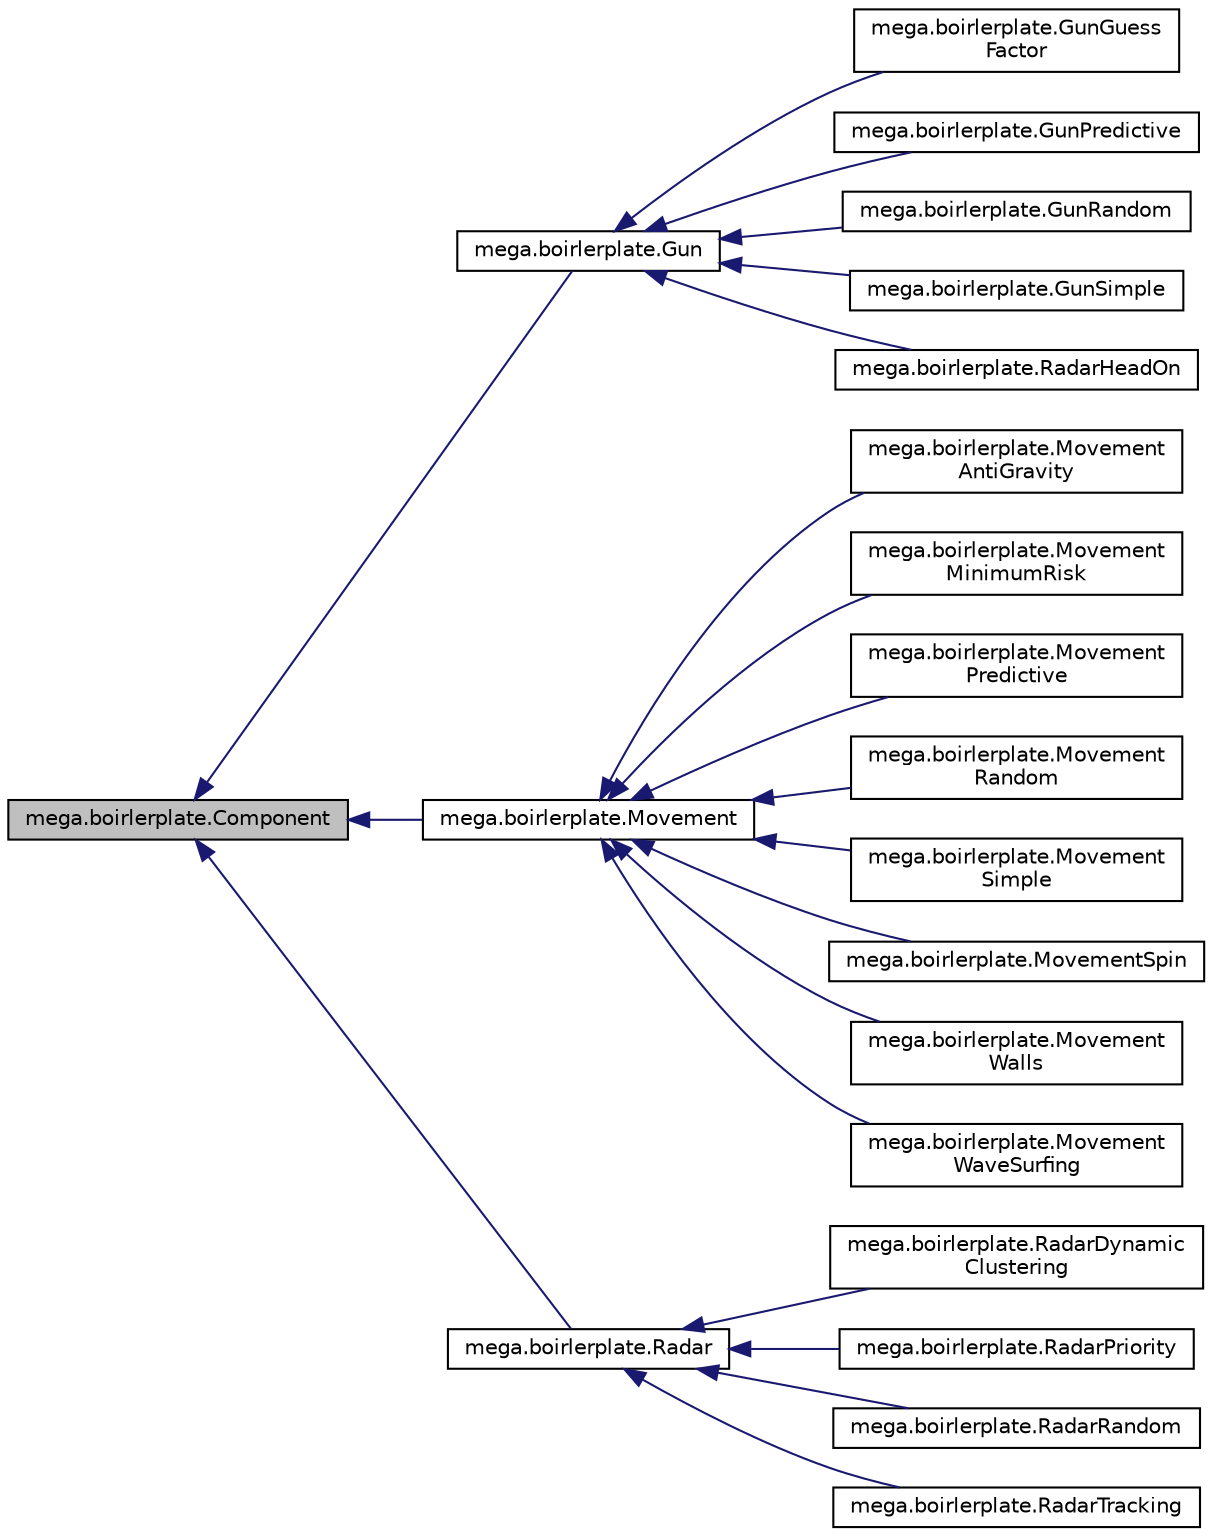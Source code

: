 digraph "mega.boirlerplate.Component"
{
  edge [fontname="Helvetica",fontsize="10",labelfontname="Helvetica",labelfontsize="10"];
  node [fontname="Helvetica",fontsize="10",shape=record];
  rankdir="LR";
  Node0 [label="mega.boirlerplate.Component",height=0.2,width=0.4,color="black", fillcolor="grey75", style="filled", fontcolor="black"];
  Node0 -> Node1 [dir="back",color="midnightblue",fontsize="10",style="solid"];
  Node1 [label="mega.boirlerplate.Gun",height=0.2,width=0.4,color="black", fillcolor="white", style="filled",URL="$classmega_1_1boirlerplate_1_1_gun.html"];
  Node1 -> Node2 [dir="back",color="midnightblue",fontsize="10",style="solid"];
  Node2 [label="mega.boirlerplate.GunGuess\lFactor",height=0.2,width=0.4,color="black", fillcolor="white", style="filled",URL="$classmega_1_1boirlerplate_1_1_gun_guess_factor.html"];
  Node1 -> Node3 [dir="back",color="midnightblue",fontsize="10",style="solid"];
  Node3 [label="mega.boirlerplate.GunPredictive",height=0.2,width=0.4,color="black", fillcolor="white", style="filled",URL="$classmega_1_1boirlerplate_1_1_gun_predictive.html"];
  Node1 -> Node4 [dir="back",color="midnightblue",fontsize="10",style="solid"];
  Node4 [label="mega.boirlerplate.GunRandom",height=0.2,width=0.4,color="black", fillcolor="white", style="filled",URL="$classmega_1_1boirlerplate_1_1_gun_random.html"];
  Node1 -> Node5 [dir="back",color="midnightblue",fontsize="10",style="solid"];
  Node5 [label="mega.boirlerplate.GunSimple",height=0.2,width=0.4,color="black", fillcolor="white", style="filled",URL="$classmega_1_1boirlerplate_1_1_gun_simple.html"];
  Node1 -> Node6 [dir="back",color="midnightblue",fontsize="10",style="solid"];
  Node6 [label="mega.boirlerplate.RadarHeadOn",height=0.2,width=0.4,color="black", fillcolor="white", style="filled",URL="$classmega_1_1boirlerplate_1_1_radar_head_on.html"];
  Node0 -> Node7 [dir="back",color="midnightblue",fontsize="10",style="solid"];
  Node7 [label="mega.boirlerplate.Movement",height=0.2,width=0.4,color="black", fillcolor="white", style="filled",URL="$classmega_1_1boirlerplate_1_1_movement.html"];
  Node7 -> Node8 [dir="back",color="midnightblue",fontsize="10",style="solid"];
  Node8 [label="mega.boirlerplate.Movement\lAntiGravity",height=0.2,width=0.4,color="black", fillcolor="white", style="filled",URL="$classmega_1_1boirlerplate_1_1_movement_anti_gravity.html"];
  Node7 -> Node9 [dir="back",color="midnightblue",fontsize="10",style="solid"];
  Node9 [label="mega.boirlerplate.Movement\lMinimumRisk",height=0.2,width=0.4,color="black", fillcolor="white", style="filled",URL="$classmega_1_1boirlerplate_1_1_movement_minimum_risk.html"];
  Node7 -> Node10 [dir="back",color="midnightblue",fontsize="10",style="solid"];
  Node10 [label="mega.boirlerplate.Movement\lPredictive",height=0.2,width=0.4,color="black", fillcolor="white", style="filled",URL="$classmega_1_1boirlerplate_1_1_movement_predictive.html"];
  Node7 -> Node11 [dir="back",color="midnightblue",fontsize="10",style="solid"];
  Node11 [label="mega.boirlerplate.Movement\lRandom",height=0.2,width=0.4,color="black", fillcolor="white", style="filled",URL="$classmega_1_1boirlerplate_1_1_movement_random.html"];
  Node7 -> Node12 [dir="back",color="midnightblue",fontsize="10",style="solid"];
  Node12 [label="mega.boirlerplate.Movement\lSimple",height=0.2,width=0.4,color="black", fillcolor="white", style="filled",URL="$classmega_1_1boirlerplate_1_1_movement_simple.html"];
  Node7 -> Node13 [dir="back",color="midnightblue",fontsize="10",style="solid"];
  Node13 [label="mega.boirlerplate.MovementSpin",height=0.2,width=0.4,color="black", fillcolor="white", style="filled",URL="$classmega_1_1boirlerplate_1_1_movement_spin.html"];
  Node7 -> Node14 [dir="back",color="midnightblue",fontsize="10",style="solid"];
  Node14 [label="mega.boirlerplate.Movement\lWalls",height=0.2,width=0.4,color="black", fillcolor="white", style="filled",URL="$classmega_1_1boirlerplate_1_1_movement_walls.html"];
  Node7 -> Node15 [dir="back",color="midnightblue",fontsize="10",style="solid"];
  Node15 [label="mega.boirlerplate.Movement\lWaveSurfing",height=0.2,width=0.4,color="black", fillcolor="white", style="filled",URL="$classmega_1_1boirlerplate_1_1_movement_wave_surfing.html"];
  Node0 -> Node16 [dir="back",color="midnightblue",fontsize="10",style="solid"];
  Node16 [label="mega.boirlerplate.Radar",height=0.2,width=0.4,color="black", fillcolor="white", style="filled",URL="$classmega_1_1boirlerplate_1_1_radar.html"];
  Node16 -> Node17 [dir="back",color="midnightblue",fontsize="10",style="solid"];
  Node17 [label="mega.boirlerplate.RadarDynamic\lClustering",height=0.2,width=0.4,color="black", fillcolor="white", style="filled",URL="$classmega_1_1boirlerplate_1_1_radar_dynamic_clustering.html"];
  Node16 -> Node18 [dir="back",color="midnightblue",fontsize="10",style="solid"];
  Node18 [label="mega.boirlerplate.RadarPriority",height=0.2,width=0.4,color="black", fillcolor="white", style="filled",URL="$classmega_1_1boirlerplate_1_1_radar_priority.html"];
  Node16 -> Node19 [dir="back",color="midnightblue",fontsize="10",style="solid"];
  Node19 [label="mega.boirlerplate.RadarRandom",height=0.2,width=0.4,color="black", fillcolor="white", style="filled",URL="$classmega_1_1boirlerplate_1_1_radar_random.html"];
  Node16 -> Node20 [dir="back",color="midnightblue",fontsize="10",style="solid"];
  Node20 [label="mega.boirlerplate.RadarTracking",height=0.2,width=0.4,color="black", fillcolor="white", style="filled",URL="$classmega_1_1boirlerplate_1_1_radar_tracking.html"];
}
